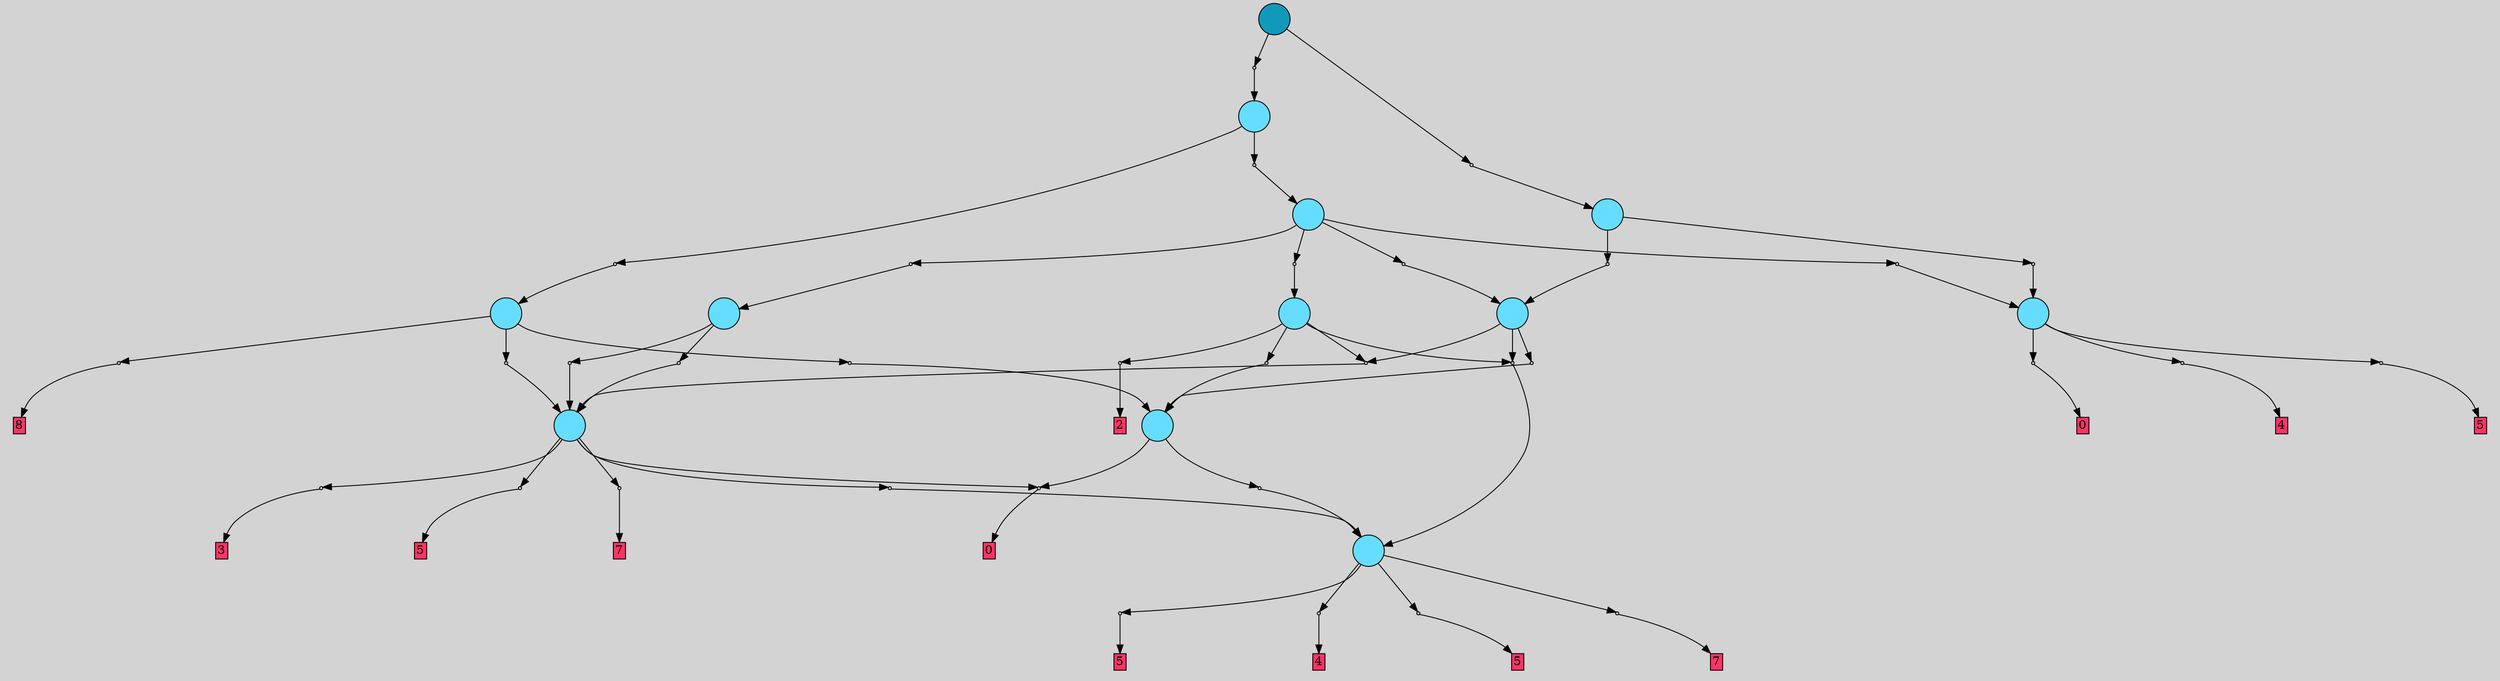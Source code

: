 // File exported with GEGELATI v1.3.1
// On the 2024-04-12 15:17:50
// With the File::TPGGraphDotExporter
digraph{
	graph[pad = "0.212, 0.055" bgcolor = lightgray]
	node[shape=circle style = filled label = ""]
		T0 [fillcolor="#66ddff"]
		T1 [fillcolor="#66ddff"]
		T2 [fillcolor="#66ddff"]
		T3 [fillcolor="#66ddff"]
		T4 [fillcolor="#66ddff"]
		T5 [fillcolor="#66ddff"]
		T6 [fillcolor="#66ddff"]
		T7 [fillcolor="#66ddff"]
		T8 [fillcolor="#66ddff"]
		T9 [fillcolor="#66ddff"]
		T10 [fillcolor="#66ddff"]
		T11 [fillcolor="#1199bb"]
		P0 [fillcolor="#cccccc" shape=point] //
		I0 [shape=box style=invis label=""]
		P0 -> I0[style=invis]
		A0 [fillcolor="#ff3366" shape=box margin=0.03 width=0 height=0 label="5"]
		T0 -> P0 -> A0
		P1 [fillcolor="#cccccc" shape=point] //
		I1 [shape=box style=invis label="4|0&1|4#2|4#0|1#2|0&#92;n"]
		P1 -> I1[style=invis]
		A1 [fillcolor="#ff3366" shape=box margin=0.03 width=0 height=0 label="4"]
		T0 -> P1 -> A1
		P2 [fillcolor="#cccccc" shape=point] //
		I2 [shape=box style=invis label="2|0&3|5#1|5#0|6#2|4&#92;n"]
		P2 -> I2[style=invis]
		A2 [fillcolor="#ff3366" shape=box margin=0.03 width=0 height=0 label="5"]
		T0 -> P2 -> A2
		P3 [fillcolor="#cccccc" shape=point] //
		I3 [shape=box style=invis label="5|0&4|2#0|0#0|1#3|5&#92;n"]
		P3 -> I3[style=invis]
		A3 [fillcolor="#ff3366" shape=box margin=0.03 width=0 height=0 label="7"]
		T0 -> P3 -> A3
		P4 [fillcolor="#cccccc" shape=point] //
		I4 [shape=box style=invis label="3|0&3|7#0|5#1|3#3|0&#92;n"]
		P4 -> I4[style=invis]
		A4 [fillcolor="#ff3366" shape=box margin=0.03 width=0 height=0 label="7"]
		T1 -> P4 -> A4
		P5 [fillcolor="#cccccc" shape=point] //
		I5 [shape=box style=invis label="2|0&1|4#4|6#2|6#0|7&#92;n"]
		P5 -> I5[style=invis]
		A5 [fillcolor="#ff3366" shape=box margin=0.03 width=0 height=0 label="3"]
		T1 -> P5 -> A5
		P6 [fillcolor="#cccccc" shape=point] //
		I6 [shape=box style=invis label="3|0&3|2#0|6#2|4#4|5&#92;n"]
		P6 -> I6[style=invis]
		A6 [fillcolor="#ff3366" shape=box margin=0.03 width=0 height=0 label="5"]
		T1 -> P6 -> A6
		P7 [fillcolor="#cccccc" shape=point] //
		I7 [shape=box style=invis label="2|0&4|5#4|7#3|2#4|5&#92;n"]
		P7 -> I7[style=invis]
		T1 -> P7 -> T0
		P8 [fillcolor="#cccccc" shape=point] //
		I8 [shape=box style=invis label="2|6&4|1#1|6#3|6#1|2&#92;n7|3&3|4#4|1#1|0#2|1&#92;n3|5&3|4#0|3#0|5#2|4&#92;n3|0&0|6#0|5#1|6#0|1&#92;n"]
		P8 -> I8[style=invis]
		A7 [fillcolor="#ff3366" shape=box margin=0.03 width=0 height=0 label="0"]
		T1 -> P8 -> A7
		T2 -> P8
		P9 [fillcolor="#cccccc" shape=point] //
		I9 [shape=box style=invis label="2|0&4|5#4|7#3|2#4|5&#92;n"]
		P9 -> I9[style=invis]
		T2 -> P9 -> T0
		P10 [fillcolor="#cccccc" shape=point] //
		I10 [shape=box style=invis label="2|6&4|1#1|6#3|6#1|2&#92;n7|3&3|4#4|1#1|0#2|1&#92;n3|5&3|4#0|3#0|5#2|4&#92;n3|0&0|6#0|5#1|6#0|1&#92;n"]
		P10 -> I10[style=invis]
		A8 [fillcolor="#ff3366" shape=box margin=0.03 width=0 height=0 label="0"]
		T3 -> P10 -> A8
		P11 [fillcolor="#cccccc" shape=point] //
		I11 [shape=box style=invis label="1|0&4|3#3|7#0|2#4|1&#92;n"]
		P11 -> I11[style=invis]
		A9 [fillcolor="#ff3366" shape=box margin=0.03 width=0 height=0 label="4"]
		T3 -> P11 -> A9
		P12 [fillcolor="#cccccc" shape=point] //
		I12 [shape=box style=invis label="2|0&3|5#4|7#0|4#3|4&#92;n"]
		P12 -> I12[style=invis]
		A10 [fillcolor="#ff3366" shape=box margin=0.03 width=0 height=0 label="5"]
		T3 -> P12 -> A10
		P13 [fillcolor="#cccccc" shape=point] //
		I13 [shape=box style=invis label="2|0&4|5#4|7#3|2#4|5&#92;n"]
		P13 -> I13[style=invis]
		T4 -> P13 -> T1
		P14 [fillcolor="#cccccc" shape=point] //
		I14 [shape=box style=invis label="3|0&4|2#2|3#4|0#4|1&#92;n"]
		P14 -> I14[style=invis]
		T4 -> P14 -> T2
		P15 [fillcolor="#cccccc" shape=point] //
		I15 [shape=box style=invis label="6|5&3|7#3|1#3|6#1|3&#92;n7|0&0|1#0|5#2|3#4|6&#92;n"]
		P15 -> I15[style=invis]
		A11 [fillcolor="#ff3366" shape=box margin=0.03 width=0 height=0 label="8"]
		T4 -> P15 -> A11
		P16 [fillcolor="#cccccc" shape=point] //
		I16 [shape=box style=invis label="2|0&4|5#4|7#3|2#4|5&#92;n"]
		P16 -> I16[style=invis]
		T5 -> P16 -> T0
		P17 [fillcolor="#cccccc" shape=point] //
		I17 [shape=box style=invis label="3|0&4|2#2|3#4|0#4|1&#92;n"]
		P17 -> I17[style=invis]
		T5 -> P17 -> T2
		P18 [fillcolor="#cccccc" shape=point] //
		I18 [shape=box style=invis label="2|0&4|5#4|0#3|2#2|5&#92;n"]
		P18 -> I18[style=invis]
		T5 -> P18 -> T1
		T6 -> P16
		P19 [fillcolor="#cccccc" shape=point] //
		I19 [shape=box style=invis label="3|0&4|2#2|3#4|0#4|1&#92;n"]
		P19 -> I19[style=invis]
		T6 -> P19 -> T2
		T6 -> P18
		P20 [fillcolor="#cccccc" shape=point] //
		I20 [shape=box style=invis label="6|0&3|5#1|7#2|3#1|7&#92;n"]
		P20 -> I20[style=invis]
		A12 [fillcolor="#ff3366" shape=box margin=0.03 width=0 height=0 label="2"]
		T6 -> P20 -> A12
		P21 [fillcolor="#cccccc" shape=point] //
		I21 [shape=box style=invis label="2|0&4|7#4|7#3|7#2|5&#92;n"]
		P21 -> I21[style=invis]
		T7 -> P21 -> T1
		P22 [fillcolor="#cccccc" shape=point] //
		I22 [shape=box style=invis label="2|0&4|3#4|7#3|2#2|5&#92;n"]
		P22 -> I22[style=invis]
		T7 -> P22 -> T1
		P23 [fillcolor="#cccccc" shape=point] //
		I23 [shape=box style=invis label="2|0&4|4#4|0#3|2#2|5&#92;n"]
		P23 -> I23[style=invis]
		T8 -> P23 -> T5
		P24 [fillcolor="#cccccc" shape=point] //
		I24 [shape=box style=invis label="6|0&3|0#1|0#1|0#3|5&#92;n"]
		P24 -> I24[style=invis]
		T8 -> P24 -> T3
		P25 [fillcolor="#cccccc" shape=point] //
		I25 [shape=box style=invis label="4|7&0|7#1|4#2|0#3|2&#92;n3|0&2|5#0|7#3|5#2|2&#92;n"]
		P25 -> I25[style=invis]
		T9 -> P25 -> T6
		P26 [fillcolor="#cccccc" shape=point] //
		I26 [shape=box style=invis label="2|0&4|4#4|7#0|7#2|5&#92;n"]
		P26 -> I26[style=invis]
		T9 -> P26 -> T7
		P27 [fillcolor="#cccccc" shape=point] //
		I27 [shape=box style=invis label="6|0&3|0#1|0#1|0#3|5&#92;n"]
		P27 -> I27[style=invis]
		T9 -> P27 -> T3
		P28 [fillcolor="#cccccc" shape=point] //
		I28 [shape=box style=invis label="2|0&4|4#4|0#3|2#2|5&#92;n"]
		P28 -> I28[style=invis]
		T9 -> P28 -> T5
		P29 [fillcolor="#cccccc" shape=point] //
		I29 [shape=box style=invis label="7|7&2|6#4|1#2|5#1|4&#92;n8|0&3|6#0|7#3|2#2|7&#92;n"]
		P29 -> I29[style=invis]
		T10 -> P29 -> T9
		P30 [fillcolor="#cccccc" shape=point] //
		I30 [shape=box style=invis label="3|0&3|1#0|4#0|2#3|2&#92;n"]
		P30 -> I30[style=invis]
		T10 -> P30 -> T4
		P31 [fillcolor="#cccccc" shape=point] //
		I31 [shape=box style=invis label="6|0&4|2#4|2#3|0#3|4&#92;n"]
		P31 -> I31[style=invis]
		T11 -> P31 -> T8
		P32 [fillcolor="#cccccc" shape=point] //
		I32 [shape=box style=invis label="6|0&4|0#3|3#0|5#4|0&#92;n"]
		P32 -> I32[style=invis]
		T11 -> P32 -> T10
		{ rank= same T11 }
}
